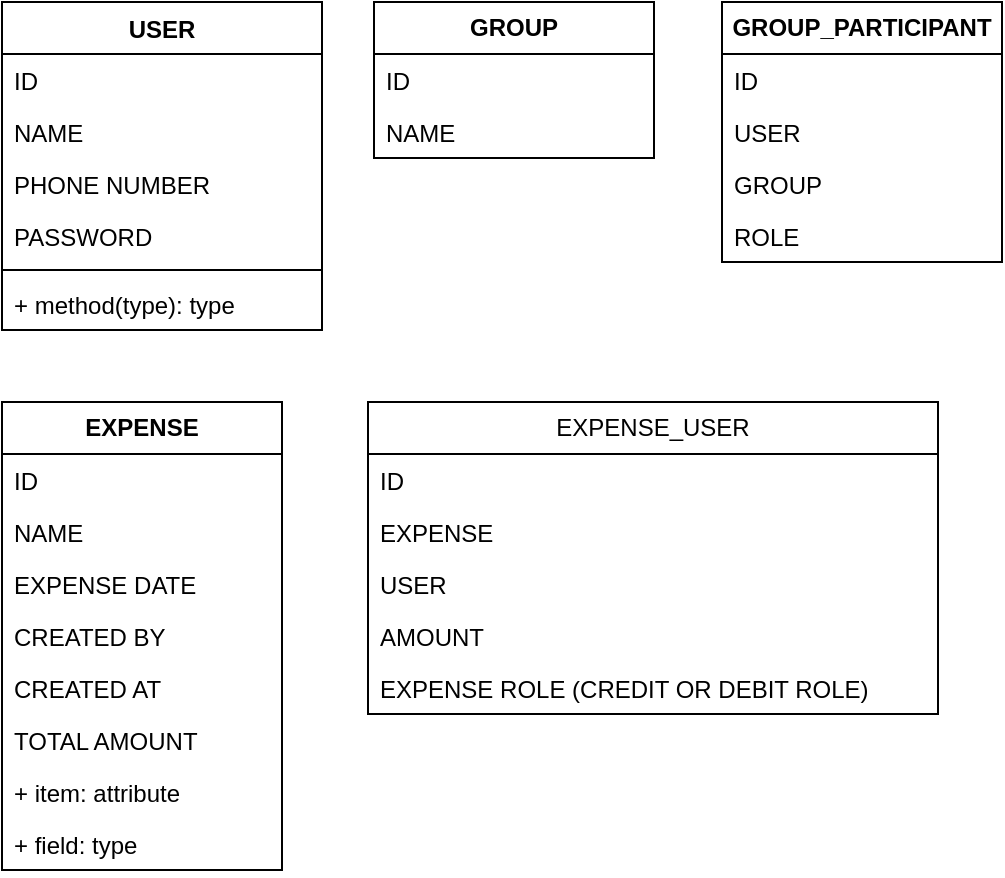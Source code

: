 <mxfile version="21.6.2" type="github">
  <diagram name="Page-1" id="Uxevh_7mao1-N7PNAuUl">
    <mxGraphModel dx="918" dy="402" grid="1" gridSize="10" guides="1" tooltips="1" connect="1" arrows="1" fold="1" page="1" pageScale="1" pageWidth="850" pageHeight="1100" math="0" shadow="0">
      <root>
        <mxCell id="0" />
        <mxCell id="1" parent="0" />
        <mxCell id="nVCIpKEc02ZmBnBJiY2W-1" value="USER" style="swimlane;fontStyle=1;align=center;verticalAlign=top;childLayout=stackLayout;horizontal=1;startSize=26;horizontalStack=0;resizeParent=1;resizeParentMax=0;resizeLast=0;collapsible=1;marginBottom=0;whiteSpace=wrap;html=1;" vertex="1" parent="1">
          <mxGeometry x="102" y="30" width="160" height="164" as="geometry" />
        </mxCell>
        <mxCell id="nVCIpKEc02ZmBnBJiY2W-2" value="ID&lt;br&gt;" style="text;strokeColor=none;fillColor=none;align=left;verticalAlign=top;spacingLeft=4;spacingRight=4;overflow=hidden;rotatable=0;points=[[0,0.5],[1,0.5]];portConstraint=eastwest;whiteSpace=wrap;html=1;" vertex="1" parent="nVCIpKEc02ZmBnBJiY2W-1">
          <mxGeometry y="26" width="160" height="26" as="geometry" />
        </mxCell>
        <mxCell id="nVCIpKEc02ZmBnBJiY2W-7" value="NAME" style="text;strokeColor=none;fillColor=none;align=left;verticalAlign=top;spacingLeft=4;spacingRight=4;overflow=hidden;rotatable=0;points=[[0,0.5],[1,0.5]];portConstraint=eastwest;whiteSpace=wrap;html=1;" vertex="1" parent="nVCIpKEc02ZmBnBJiY2W-1">
          <mxGeometry y="52" width="160" height="26" as="geometry" />
        </mxCell>
        <mxCell id="nVCIpKEc02ZmBnBJiY2W-8" value="PHONE NUMBER" style="text;strokeColor=none;fillColor=none;align=left;verticalAlign=top;spacingLeft=4;spacingRight=4;overflow=hidden;rotatable=0;points=[[0,0.5],[1,0.5]];portConstraint=eastwest;whiteSpace=wrap;html=1;" vertex="1" parent="nVCIpKEc02ZmBnBJiY2W-1">
          <mxGeometry y="78" width="160" height="26" as="geometry" />
        </mxCell>
        <mxCell id="nVCIpKEc02ZmBnBJiY2W-9" value="PASSWORD" style="text;strokeColor=none;fillColor=none;align=left;verticalAlign=top;spacingLeft=4;spacingRight=4;overflow=hidden;rotatable=0;points=[[0,0.5],[1,0.5]];portConstraint=eastwest;whiteSpace=wrap;html=1;" vertex="1" parent="nVCIpKEc02ZmBnBJiY2W-1">
          <mxGeometry y="104" width="160" height="26" as="geometry" />
        </mxCell>
        <mxCell id="nVCIpKEc02ZmBnBJiY2W-3" value="" style="line;strokeWidth=1;fillColor=none;align=left;verticalAlign=middle;spacingTop=-1;spacingLeft=3;spacingRight=3;rotatable=0;labelPosition=right;points=[];portConstraint=eastwest;strokeColor=inherit;" vertex="1" parent="nVCIpKEc02ZmBnBJiY2W-1">
          <mxGeometry y="130" width="160" height="8" as="geometry" />
        </mxCell>
        <mxCell id="nVCIpKEc02ZmBnBJiY2W-4" value="+ method(type): type" style="text;strokeColor=none;fillColor=none;align=left;verticalAlign=top;spacingLeft=4;spacingRight=4;overflow=hidden;rotatable=0;points=[[0,0.5],[1,0.5]];portConstraint=eastwest;whiteSpace=wrap;html=1;" vertex="1" parent="nVCIpKEc02ZmBnBJiY2W-1">
          <mxGeometry y="138" width="160" height="26" as="geometry" />
        </mxCell>
        <mxCell id="nVCIpKEc02ZmBnBJiY2W-10" value="&lt;b&gt;GROUP_PARTICIPANT&lt;/b&gt;" style="swimlane;fontStyle=0;childLayout=stackLayout;horizontal=1;startSize=26;fillColor=none;horizontalStack=0;resizeParent=1;resizeParentMax=0;resizeLast=0;collapsible=1;marginBottom=0;whiteSpace=wrap;html=1;" vertex="1" parent="1">
          <mxGeometry x="462" y="30" width="140" height="130" as="geometry" />
        </mxCell>
        <mxCell id="nVCIpKEc02ZmBnBJiY2W-11" value="ID" style="text;strokeColor=none;fillColor=none;align=left;verticalAlign=top;spacingLeft=4;spacingRight=4;overflow=hidden;rotatable=0;points=[[0,0.5],[1,0.5]];portConstraint=eastwest;whiteSpace=wrap;html=1;" vertex="1" parent="nVCIpKEc02ZmBnBJiY2W-10">
          <mxGeometry y="26" width="140" height="26" as="geometry" />
        </mxCell>
        <mxCell id="nVCIpKEc02ZmBnBJiY2W-12" value="USER" style="text;strokeColor=none;fillColor=none;align=left;verticalAlign=top;spacingLeft=4;spacingRight=4;overflow=hidden;rotatable=0;points=[[0,0.5],[1,0.5]];portConstraint=eastwest;whiteSpace=wrap;html=1;" vertex="1" parent="nVCIpKEc02ZmBnBJiY2W-10">
          <mxGeometry y="52" width="140" height="26" as="geometry" />
        </mxCell>
        <mxCell id="nVCIpKEc02ZmBnBJiY2W-13" value="GROUP" style="text;strokeColor=none;fillColor=none;align=left;verticalAlign=top;spacingLeft=4;spacingRight=4;overflow=hidden;rotatable=0;points=[[0,0.5],[1,0.5]];portConstraint=eastwest;whiteSpace=wrap;html=1;" vertex="1" parent="nVCIpKEc02ZmBnBJiY2W-10">
          <mxGeometry y="78" width="140" height="26" as="geometry" />
        </mxCell>
        <mxCell id="nVCIpKEc02ZmBnBJiY2W-18" value="ROLE" style="text;strokeColor=none;fillColor=none;align=left;verticalAlign=top;spacingLeft=4;spacingRight=4;overflow=hidden;rotatable=0;points=[[0,0.5],[1,0.5]];portConstraint=eastwest;whiteSpace=wrap;html=1;" vertex="1" parent="nVCIpKEc02ZmBnBJiY2W-10">
          <mxGeometry y="104" width="140" height="26" as="geometry" />
        </mxCell>
        <mxCell id="nVCIpKEc02ZmBnBJiY2W-14" value="&lt;b&gt;GROUP&lt;/b&gt;" style="swimlane;fontStyle=0;childLayout=stackLayout;horizontal=1;startSize=26;fillColor=none;horizontalStack=0;resizeParent=1;resizeParentMax=0;resizeLast=0;collapsible=1;marginBottom=0;whiteSpace=wrap;html=1;" vertex="1" parent="1">
          <mxGeometry x="288" y="30" width="140" height="78" as="geometry" />
        </mxCell>
        <mxCell id="nVCIpKEc02ZmBnBJiY2W-15" value="ID" style="text;strokeColor=none;fillColor=none;align=left;verticalAlign=top;spacingLeft=4;spacingRight=4;overflow=hidden;rotatable=0;points=[[0,0.5],[1,0.5]];portConstraint=eastwest;whiteSpace=wrap;html=1;" vertex="1" parent="nVCIpKEc02ZmBnBJiY2W-14">
          <mxGeometry y="26" width="140" height="26" as="geometry" />
        </mxCell>
        <mxCell id="nVCIpKEc02ZmBnBJiY2W-16" value="NAME" style="text;strokeColor=none;fillColor=none;align=left;verticalAlign=top;spacingLeft=4;spacingRight=4;overflow=hidden;rotatable=0;points=[[0,0.5],[1,0.5]];portConstraint=eastwest;whiteSpace=wrap;html=1;" vertex="1" parent="nVCIpKEc02ZmBnBJiY2W-14">
          <mxGeometry y="52" width="140" height="26" as="geometry" />
        </mxCell>
        <mxCell id="nVCIpKEc02ZmBnBJiY2W-19" value="&lt;b&gt;EXPENSE&lt;/b&gt;" style="swimlane;fontStyle=0;childLayout=stackLayout;horizontal=1;startSize=26;fillColor=none;horizontalStack=0;resizeParent=1;resizeParentMax=0;resizeLast=0;collapsible=1;marginBottom=0;whiteSpace=wrap;html=1;" vertex="1" parent="1">
          <mxGeometry x="102" y="230" width="140" height="234" as="geometry" />
        </mxCell>
        <mxCell id="nVCIpKEc02ZmBnBJiY2W-20" value="ID" style="text;strokeColor=none;fillColor=none;align=left;verticalAlign=top;spacingLeft=4;spacingRight=4;overflow=hidden;rotatable=0;points=[[0,0.5],[1,0.5]];portConstraint=eastwest;whiteSpace=wrap;html=1;" vertex="1" parent="nVCIpKEc02ZmBnBJiY2W-19">
          <mxGeometry y="26" width="140" height="26" as="geometry" />
        </mxCell>
        <mxCell id="nVCIpKEc02ZmBnBJiY2W-21" value="NAME" style="text;strokeColor=none;fillColor=none;align=left;verticalAlign=top;spacingLeft=4;spacingRight=4;overflow=hidden;rotatable=0;points=[[0,0.5],[1,0.5]];portConstraint=eastwest;whiteSpace=wrap;html=1;" vertex="1" parent="nVCIpKEc02ZmBnBJiY2W-19">
          <mxGeometry y="52" width="140" height="26" as="geometry" />
        </mxCell>
        <mxCell id="nVCIpKEc02ZmBnBJiY2W-23" value="EXPENSE DATE" style="text;strokeColor=none;fillColor=none;align=left;verticalAlign=top;spacingLeft=4;spacingRight=4;overflow=hidden;rotatable=0;points=[[0,0.5],[1,0.5]];portConstraint=eastwest;whiteSpace=wrap;html=1;" vertex="1" parent="nVCIpKEc02ZmBnBJiY2W-19">
          <mxGeometry y="78" width="140" height="26" as="geometry" />
        </mxCell>
        <mxCell id="nVCIpKEc02ZmBnBJiY2W-24" value="CREATED BY" style="text;strokeColor=none;fillColor=none;align=left;verticalAlign=top;spacingLeft=4;spacingRight=4;overflow=hidden;rotatable=0;points=[[0,0.5],[1,0.5]];portConstraint=eastwest;whiteSpace=wrap;html=1;" vertex="1" parent="nVCIpKEc02ZmBnBJiY2W-19">
          <mxGeometry y="104" width="140" height="26" as="geometry" />
        </mxCell>
        <mxCell id="nVCIpKEc02ZmBnBJiY2W-25" value="CREATED AT" style="text;strokeColor=none;fillColor=none;align=left;verticalAlign=top;spacingLeft=4;spacingRight=4;overflow=hidden;rotatable=0;points=[[0,0.5],[1,0.5]];portConstraint=eastwest;whiteSpace=wrap;html=1;" vertex="1" parent="nVCIpKEc02ZmBnBJiY2W-19">
          <mxGeometry y="130" width="140" height="26" as="geometry" />
        </mxCell>
        <mxCell id="nVCIpKEc02ZmBnBJiY2W-26" value="TOTAL AMOUNT" style="text;strokeColor=none;fillColor=none;align=left;verticalAlign=top;spacingLeft=4;spacingRight=4;overflow=hidden;rotatable=0;points=[[0,0.5],[1,0.5]];portConstraint=eastwest;whiteSpace=wrap;html=1;" vertex="1" parent="nVCIpKEc02ZmBnBJiY2W-19">
          <mxGeometry y="156" width="140" height="26" as="geometry" />
        </mxCell>
        <mxCell id="nVCIpKEc02ZmBnBJiY2W-27" value="+ item: attribute" style="text;strokeColor=none;fillColor=none;align=left;verticalAlign=top;spacingLeft=4;spacingRight=4;overflow=hidden;rotatable=0;points=[[0,0.5],[1,0.5]];portConstraint=eastwest;whiteSpace=wrap;html=1;" vertex="1" parent="nVCIpKEc02ZmBnBJiY2W-19">
          <mxGeometry y="182" width="140" height="26" as="geometry" />
        </mxCell>
        <mxCell id="nVCIpKEc02ZmBnBJiY2W-22" value="+ field: type" style="text;strokeColor=none;fillColor=none;align=left;verticalAlign=top;spacingLeft=4;spacingRight=4;overflow=hidden;rotatable=0;points=[[0,0.5],[1,0.5]];portConstraint=eastwest;whiteSpace=wrap;html=1;" vertex="1" parent="nVCIpKEc02ZmBnBJiY2W-19">
          <mxGeometry y="208" width="140" height="26" as="geometry" />
        </mxCell>
        <mxCell id="nVCIpKEc02ZmBnBJiY2W-28" value="EXPENSE_USER" style="swimlane;fontStyle=0;childLayout=stackLayout;horizontal=1;startSize=26;fillColor=none;horizontalStack=0;resizeParent=1;resizeParentMax=0;resizeLast=0;collapsible=1;marginBottom=0;whiteSpace=wrap;html=1;" vertex="1" parent="1">
          <mxGeometry x="285" y="230" width="285" height="156" as="geometry" />
        </mxCell>
        <mxCell id="nVCIpKEc02ZmBnBJiY2W-29" value="ID" style="text;strokeColor=none;fillColor=none;align=left;verticalAlign=top;spacingLeft=4;spacingRight=4;overflow=hidden;rotatable=0;points=[[0,0.5],[1,0.5]];portConstraint=eastwest;whiteSpace=wrap;html=1;" vertex="1" parent="nVCIpKEc02ZmBnBJiY2W-28">
          <mxGeometry y="26" width="285" height="26" as="geometry" />
        </mxCell>
        <mxCell id="nVCIpKEc02ZmBnBJiY2W-30" value="EXPENSE" style="text;strokeColor=none;fillColor=none;align=left;verticalAlign=top;spacingLeft=4;spacingRight=4;overflow=hidden;rotatable=0;points=[[0,0.5],[1,0.5]];portConstraint=eastwest;whiteSpace=wrap;html=1;" vertex="1" parent="nVCIpKEc02ZmBnBJiY2W-28">
          <mxGeometry y="52" width="285" height="26" as="geometry" />
        </mxCell>
        <mxCell id="nVCIpKEc02ZmBnBJiY2W-32" value="USER" style="text;strokeColor=none;fillColor=none;align=left;verticalAlign=top;spacingLeft=4;spacingRight=4;overflow=hidden;rotatable=0;points=[[0,0.5],[1,0.5]];portConstraint=eastwest;whiteSpace=wrap;html=1;" vertex="1" parent="nVCIpKEc02ZmBnBJiY2W-28">
          <mxGeometry y="78" width="285" height="26" as="geometry" />
        </mxCell>
        <mxCell id="nVCIpKEc02ZmBnBJiY2W-31" value="AMOUNT" style="text;strokeColor=none;fillColor=none;align=left;verticalAlign=top;spacingLeft=4;spacingRight=4;overflow=hidden;rotatable=0;points=[[0,0.5],[1,0.5]];portConstraint=eastwest;whiteSpace=wrap;html=1;" vertex="1" parent="nVCIpKEc02ZmBnBJiY2W-28">
          <mxGeometry y="104" width="285" height="26" as="geometry" />
        </mxCell>
        <mxCell id="nVCIpKEc02ZmBnBJiY2W-33" value="EXPENSE ROLE (CREDIT OR DEBIT ROLE)" style="text;strokeColor=none;fillColor=none;align=left;verticalAlign=top;spacingLeft=4;spacingRight=4;overflow=hidden;rotatable=0;points=[[0,0.5],[1,0.5]];portConstraint=eastwest;whiteSpace=wrap;html=1;" vertex="1" parent="nVCIpKEc02ZmBnBJiY2W-28">
          <mxGeometry y="130" width="285" height="26" as="geometry" />
        </mxCell>
      </root>
    </mxGraphModel>
  </diagram>
</mxfile>
